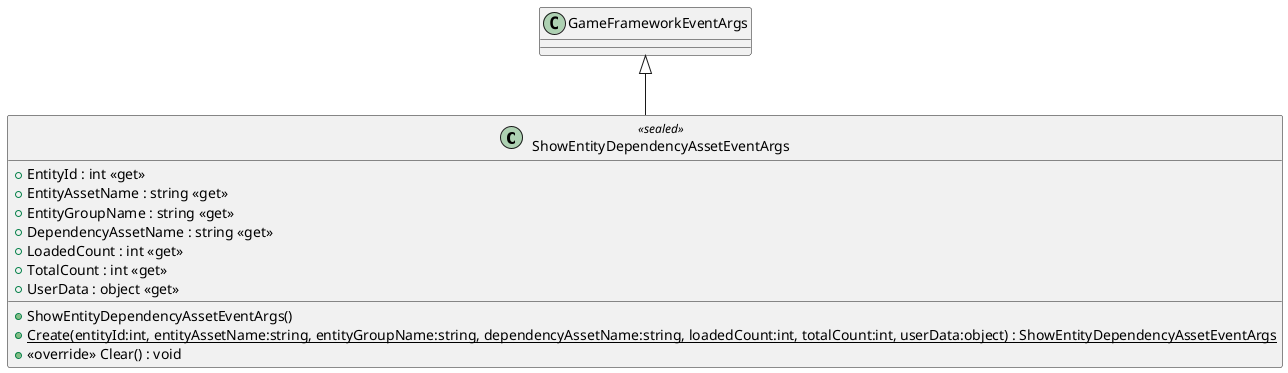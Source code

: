 @startuml
class ShowEntityDependencyAssetEventArgs <<sealed>> {
    + ShowEntityDependencyAssetEventArgs()
    + EntityId : int <<get>>
    + EntityAssetName : string <<get>>
    + EntityGroupName : string <<get>>
    + DependencyAssetName : string <<get>>
    + LoadedCount : int <<get>>
    + TotalCount : int <<get>>
    + UserData : object <<get>>
    + {static} Create(entityId:int, entityAssetName:string, entityGroupName:string, dependencyAssetName:string, loadedCount:int, totalCount:int, userData:object) : ShowEntityDependencyAssetEventArgs
    + <<override>> Clear() : void
}
GameFrameworkEventArgs <|-- ShowEntityDependencyAssetEventArgs
@enduml
